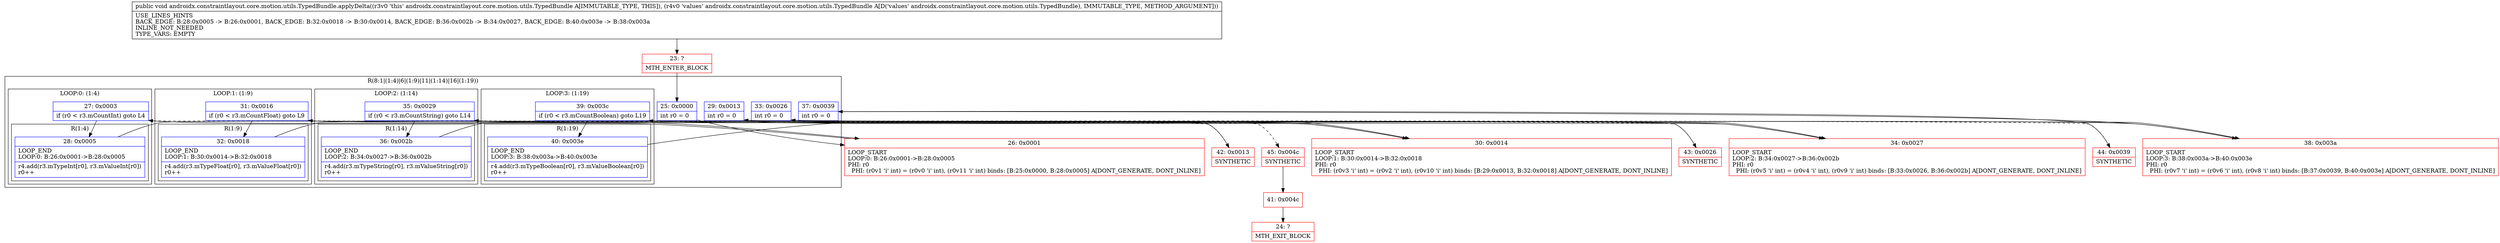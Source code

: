 digraph "CFG forandroidx.constraintlayout.core.motion.utils.TypedBundle.applyDelta(Landroidx\/constraintlayout\/core\/motion\/utils\/TypedBundle;)V" {
subgraph cluster_Region_871400206 {
label = "R(8:1|(1:4)|6|(1:9)|11|(1:14)|16|(1:19))";
node [shape=record,color=blue];
Node_25 [shape=record,label="{25\:\ 0x0000|int r0 = 0\l}"];
subgraph cluster_LoopRegion_979476022 {
label = "LOOP:0: (1:4)";
node [shape=record,color=blue];
Node_27 [shape=record,label="{27\:\ 0x0003|if (r0 \< r3.mCountInt) goto L4\l}"];
subgraph cluster_Region_877927379 {
label = "R(1:4)";
node [shape=record,color=blue];
Node_28 [shape=record,label="{28\:\ 0x0005|LOOP_END\lLOOP:0: B:26:0x0001\-\>B:28:0x0005\l|r4.add(r3.mTypeInt[r0], r3.mValueInt[r0])\lr0++\l}"];
}
}
Node_29 [shape=record,label="{29\:\ 0x0013|int r0 = 0\l}"];
subgraph cluster_LoopRegion_477416145 {
label = "LOOP:1: (1:9)";
node [shape=record,color=blue];
Node_31 [shape=record,label="{31\:\ 0x0016|if (r0 \< r3.mCountFloat) goto L9\l}"];
subgraph cluster_Region_732676770 {
label = "R(1:9)";
node [shape=record,color=blue];
Node_32 [shape=record,label="{32\:\ 0x0018|LOOP_END\lLOOP:1: B:30:0x0014\-\>B:32:0x0018\l|r4.add(r3.mTypeFloat[r0], r3.mValueFloat[r0])\lr0++\l}"];
}
}
Node_33 [shape=record,label="{33\:\ 0x0026|int r0 = 0\l}"];
subgraph cluster_LoopRegion_487418319 {
label = "LOOP:2: (1:14)";
node [shape=record,color=blue];
Node_35 [shape=record,label="{35\:\ 0x0029|if (r0 \< r3.mCountString) goto L14\l}"];
subgraph cluster_Region_160658238 {
label = "R(1:14)";
node [shape=record,color=blue];
Node_36 [shape=record,label="{36\:\ 0x002b|LOOP_END\lLOOP:2: B:34:0x0027\-\>B:36:0x002b\l|r4.add(r3.mTypeString[r0], r3.mValueString[r0])\lr0++\l}"];
}
}
Node_37 [shape=record,label="{37\:\ 0x0039|int r0 = 0\l}"];
subgraph cluster_LoopRegion_864748191 {
label = "LOOP:3: (1:19)";
node [shape=record,color=blue];
Node_39 [shape=record,label="{39\:\ 0x003c|if (r0 \< r3.mCountBoolean) goto L19\l}"];
subgraph cluster_Region_1187018910 {
label = "R(1:19)";
node [shape=record,color=blue];
Node_40 [shape=record,label="{40\:\ 0x003e|LOOP_END\lLOOP:3: B:38:0x003a\-\>B:40:0x003e\l|r4.add(r3.mTypeBoolean[r0], r3.mValueBoolean[r0])\lr0++\l}"];
}
}
}
Node_23 [shape=record,color=red,label="{23\:\ ?|MTH_ENTER_BLOCK\l}"];
Node_26 [shape=record,color=red,label="{26\:\ 0x0001|LOOP_START\lLOOP:0: B:26:0x0001\-\>B:28:0x0005\lPHI: r0 \l  PHI: (r0v1 'i' int) = (r0v0 'i' int), (r0v11 'i' int) binds: [B:25:0x0000, B:28:0x0005] A[DONT_GENERATE, DONT_INLINE]\l}"];
Node_42 [shape=record,color=red,label="{42\:\ 0x0013|SYNTHETIC\l}"];
Node_30 [shape=record,color=red,label="{30\:\ 0x0014|LOOP_START\lLOOP:1: B:30:0x0014\-\>B:32:0x0018\lPHI: r0 \l  PHI: (r0v3 'i' int) = (r0v2 'i' int), (r0v10 'i' int) binds: [B:29:0x0013, B:32:0x0018] A[DONT_GENERATE, DONT_INLINE]\l}"];
Node_43 [shape=record,color=red,label="{43\:\ 0x0026|SYNTHETIC\l}"];
Node_34 [shape=record,color=red,label="{34\:\ 0x0027|LOOP_START\lLOOP:2: B:34:0x0027\-\>B:36:0x002b\lPHI: r0 \l  PHI: (r0v5 'i' int) = (r0v4 'i' int), (r0v9 'i' int) binds: [B:33:0x0026, B:36:0x002b] A[DONT_GENERATE, DONT_INLINE]\l}"];
Node_44 [shape=record,color=red,label="{44\:\ 0x0039|SYNTHETIC\l}"];
Node_38 [shape=record,color=red,label="{38\:\ 0x003a|LOOP_START\lLOOP:3: B:38:0x003a\-\>B:40:0x003e\lPHI: r0 \l  PHI: (r0v7 'i' int) = (r0v6 'i' int), (r0v8 'i' int) binds: [B:37:0x0039, B:40:0x003e] A[DONT_GENERATE, DONT_INLINE]\l}"];
Node_45 [shape=record,color=red,label="{45\:\ 0x004c|SYNTHETIC\l}"];
Node_41 [shape=record,color=red,label="{41\:\ 0x004c}"];
Node_24 [shape=record,color=red,label="{24\:\ ?|MTH_EXIT_BLOCK\l}"];
MethodNode[shape=record,label="{public void androidx.constraintlayout.core.motion.utils.TypedBundle.applyDelta((r3v0 'this' androidx.constraintlayout.core.motion.utils.TypedBundle A[IMMUTABLE_TYPE, THIS]), (r4v0 'values' androidx.constraintlayout.core.motion.utils.TypedBundle A[D('values' androidx.constraintlayout.core.motion.utils.TypedBundle), IMMUTABLE_TYPE, METHOD_ARGUMENT]))  | USE_LINES_HINTS\lBACK_EDGE: B:28:0x0005 \-\> B:26:0x0001, BACK_EDGE: B:32:0x0018 \-\> B:30:0x0014, BACK_EDGE: B:36:0x002b \-\> B:34:0x0027, BACK_EDGE: B:40:0x003e \-\> B:38:0x003a\lINLINE_NOT_NEEDED\lTYPE_VARS: EMPTY\l}"];
MethodNode -> Node_23;Node_25 -> Node_26;
Node_27 -> Node_28;
Node_27 -> Node_42[style=dashed];
Node_28 -> Node_26;
Node_29 -> Node_30;
Node_31 -> Node_32;
Node_31 -> Node_43[style=dashed];
Node_32 -> Node_30;
Node_33 -> Node_34;
Node_35 -> Node_36;
Node_35 -> Node_44[style=dashed];
Node_36 -> Node_34;
Node_37 -> Node_38;
Node_39 -> Node_40;
Node_39 -> Node_45[style=dashed];
Node_40 -> Node_38;
Node_23 -> Node_25;
Node_26 -> Node_27;
Node_42 -> Node_29;
Node_30 -> Node_31;
Node_43 -> Node_33;
Node_34 -> Node_35;
Node_44 -> Node_37;
Node_38 -> Node_39;
Node_45 -> Node_41;
Node_41 -> Node_24;
}

